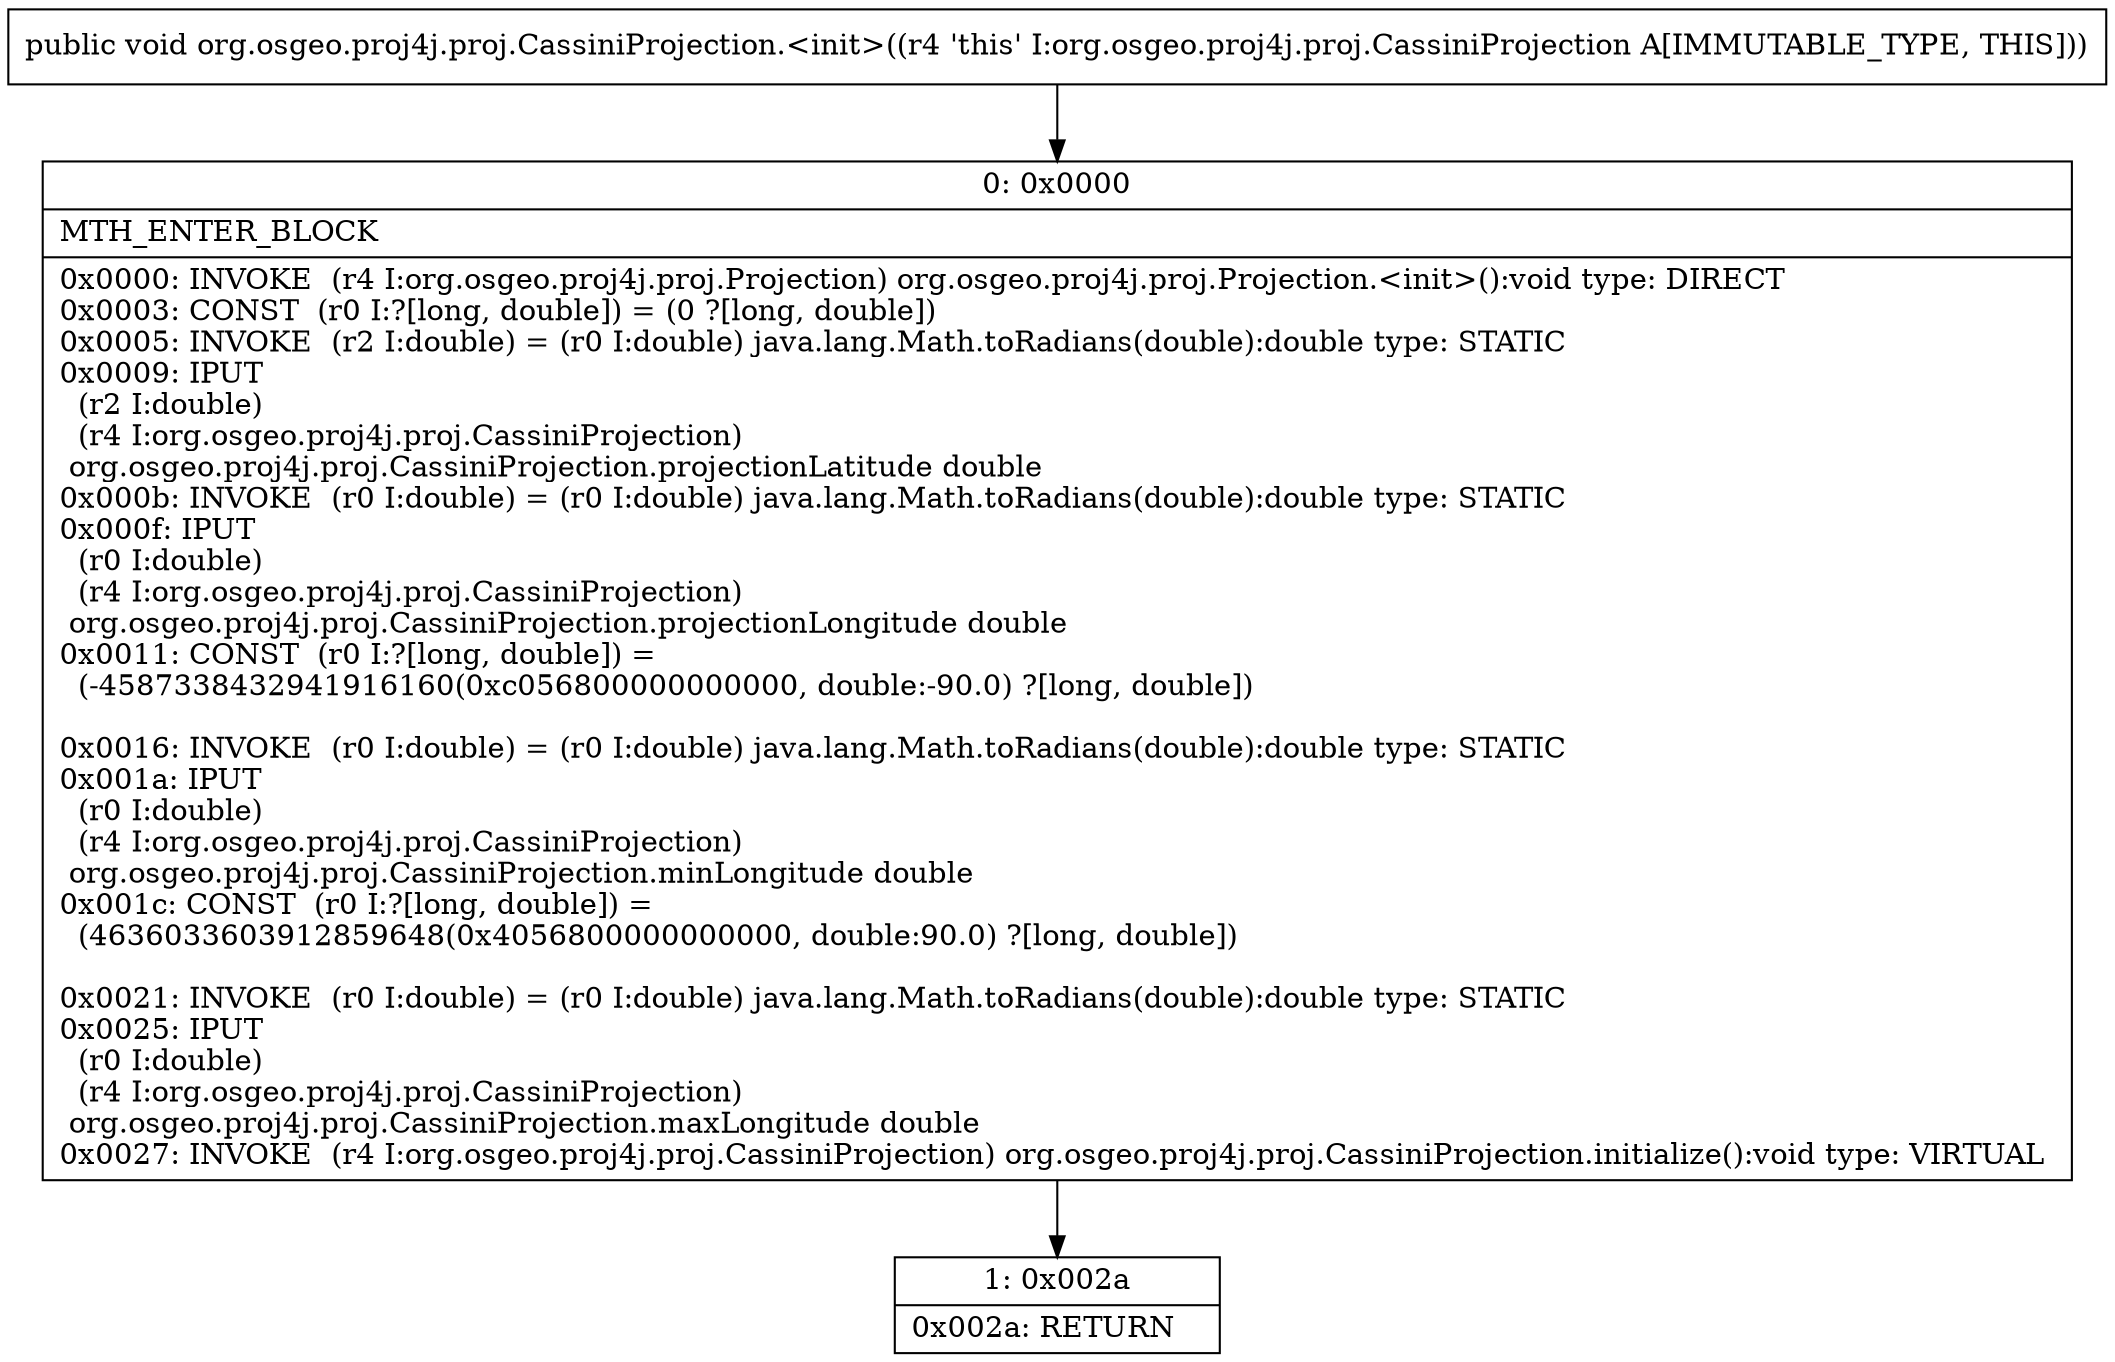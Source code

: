 digraph "CFG fororg.osgeo.proj4j.proj.CassiniProjection.\<init\>()V" {
Node_0 [shape=record,label="{0\:\ 0x0000|MTH_ENTER_BLOCK\l|0x0000: INVOKE  (r4 I:org.osgeo.proj4j.proj.Projection) org.osgeo.proj4j.proj.Projection.\<init\>():void type: DIRECT \l0x0003: CONST  (r0 I:?[long, double]) = (0 ?[long, double]) \l0x0005: INVOKE  (r2 I:double) = (r0 I:double) java.lang.Math.toRadians(double):double type: STATIC \l0x0009: IPUT  \l  (r2 I:double)\l  (r4 I:org.osgeo.proj4j.proj.CassiniProjection)\l org.osgeo.proj4j.proj.CassiniProjection.projectionLatitude double \l0x000b: INVOKE  (r0 I:double) = (r0 I:double) java.lang.Math.toRadians(double):double type: STATIC \l0x000f: IPUT  \l  (r0 I:double)\l  (r4 I:org.osgeo.proj4j.proj.CassiniProjection)\l org.osgeo.proj4j.proj.CassiniProjection.projectionLongitude double \l0x0011: CONST  (r0 I:?[long, double]) = \l  (\-4587338432941916160(0xc056800000000000, double:\-90.0) ?[long, double])\l \l0x0016: INVOKE  (r0 I:double) = (r0 I:double) java.lang.Math.toRadians(double):double type: STATIC \l0x001a: IPUT  \l  (r0 I:double)\l  (r4 I:org.osgeo.proj4j.proj.CassiniProjection)\l org.osgeo.proj4j.proj.CassiniProjection.minLongitude double \l0x001c: CONST  (r0 I:?[long, double]) = \l  (4636033603912859648(0x4056800000000000, double:90.0) ?[long, double])\l \l0x0021: INVOKE  (r0 I:double) = (r0 I:double) java.lang.Math.toRadians(double):double type: STATIC \l0x0025: IPUT  \l  (r0 I:double)\l  (r4 I:org.osgeo.proj4j.proj.CassiniProjection)\l org.osgeo.proj4j.proj.CassiniProjection.maxLongitude double \l0x0027: INVOKE  (r4 I:org.osgeo.proj4j.proj.CassiniProjection) org.osgeo.proj4j.proj.CassiniProjection.initialize():void type: VIRTUAL \l}"];
Node_1 [shape=record,label="{1\:\ 0x002a|0x002a: RETURN   \l}"];
MethodNode[shape=record,label="{public void org.osgeo.proj4j.proj.CassiniProjection.\<init\>((r4 'this' I:org.osgeo.proj4j.proj.CassiniProjection A[IMMUTABLE_TYPE, THIS])) }"];
MethodNode -> Node_0;
Node_0 -> Node_1;
}

